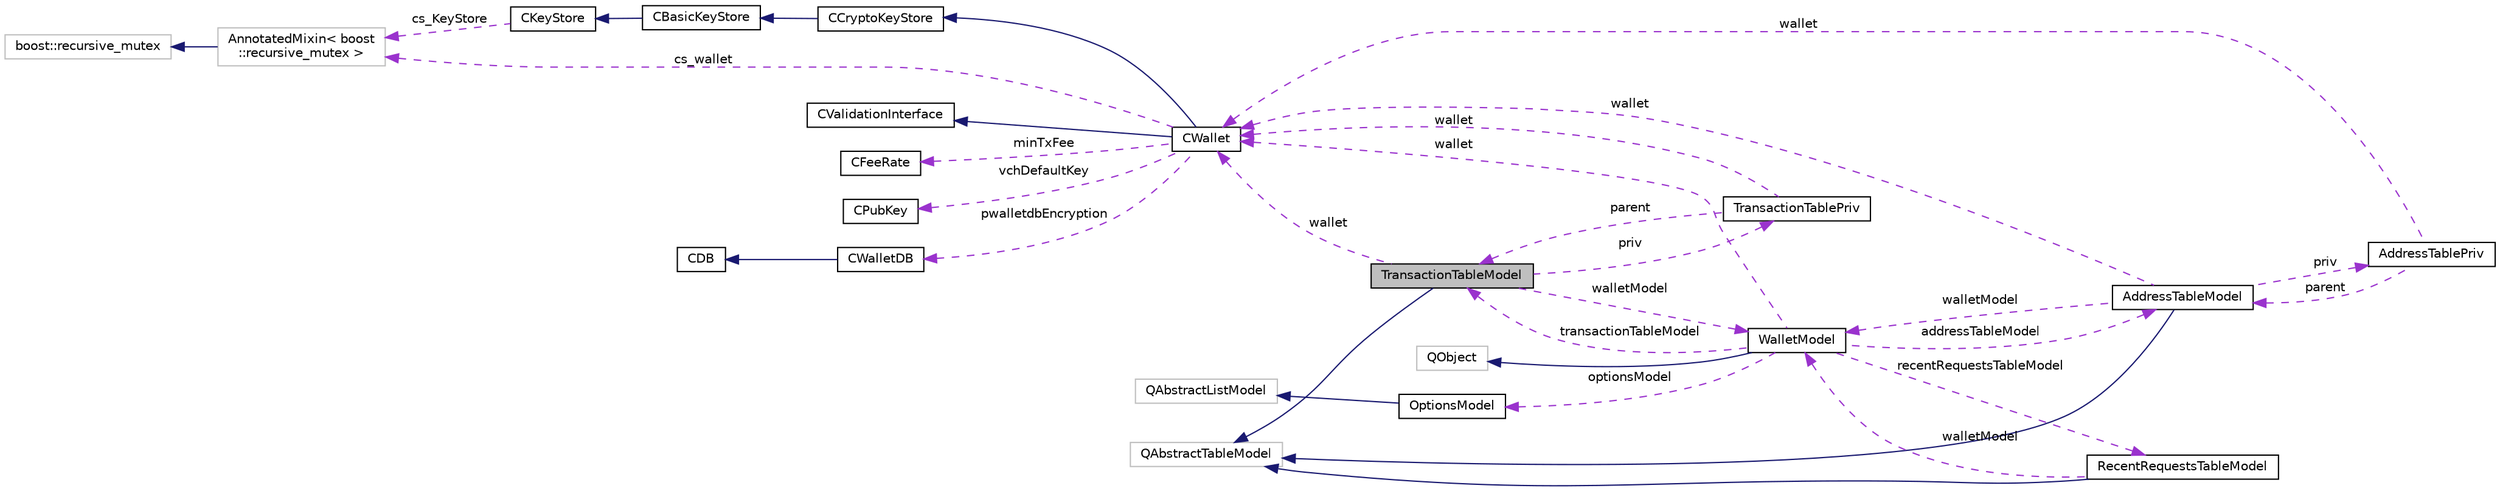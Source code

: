 digraph "TransactionTableModel"
{
  edge [fontname="Helvetica",fontsize="10",labelfontname="Helvetica",labelfontsize="10"];
  node [fontname="Helvetica",fontsize="10",shape=record];
  rankdir="LR";
  Node2 [label="TransactionTableModel",height=0.2,width=0.4,color="black", fillcolor="grey75", style="filled", fontcolor="black"];
  Node3 -> Node2 [dir="back",color="midnightblue",fontsize="10",style="solid",fontname="Helvetica"];
  Node3 [label="QAbstractTableModel",height=0.2,width=0.4,color="grey75", fillcolor="white", style="filled"];
  Node4 -> Node2 [dir="back",color="darkorchid3",fontsize="10",style="dashed",label=" priv" ,fontname="Helvetica"];
  Node4 [label="TransactionTablePriv",height=0.2,width=0.4,color="black", fillcolor="white", style="filled",URL="$class_transaction_table_priv.html"];
  Node2 -> Node4 [dir="back",color="darkorchid3",fontsize="10",style="dashed",label=" parent" ,fontname="Helvetica"];
  Node5 -> Node4 [dir="back",color="darkorchid3",fontsize="10",style="dashed",label=" wallet" ,fontname="Helvetica"];
  Node5 [label="CWallet",height=0.2,width=0.4,color="black", fillcolor="white", style="filled",URL="$class_c_wallet.html",tooltip="A CWallet is an extension of a keystore, which also maintains a set of transactions and balances..."];
  Node6 -> Node5 [dir="back",color="midnightblue",fontsize="10",style="solid",fontname="Helvetica"];
  Node6 [label="CCryptoKeyStore",height=0.2,width=0.4,color="black", fillcolor="white", style="filled",URL="$class_c_crypto_key_store.html",tooltip="Keystore which keeps the private keys encrypted. "];
  Node7 -> Node6 [dir="back",color="midnightblue",fontsize="10",style="solid",fontname="Helvetica"];
  Node7 [label="CBasicKeyStore",height=0.2,width=0.4,color="black", fillcolor="white", style="filled",URL="$class_c_basic_key_store.html",tooltip="Basic key store, that keeps keys in an address->secret map. "];
  Node8 -> Node7 [dir="back",color="midnightblue",fontsize="10",style="solid",fontname="Helvetica"];
  Node8 [label="CKeyStore",height=0.2,width=0.4,color="black", fillcolor="white", style="filled",URL="$class_c_key_store.html",tooltip="A virtual base class for key stores. "];
  Node9 -> Node8 [dir="back",color="darkorchid3",fontsize="10",style="dashed",label=" cs_KeyStore" ,fontname="Helvetica"];
  Node9 [label="AnnotatedMixin\< boost\l::recursive_mutex \>",height=0.2,width=0.4,color="grey75", fillcolor="white", style="filled"];
  Node10 -> Node9 [dir="back",color="midnightblue",fontsize="10",style="solid",fontname="Helvetica"];
  Node10 [label="boost::recursive_mutex",height=0.2,width=0.4,color="grey75", fillcolor="white", style="filled"];
  Node11 -> Node5 [dir="back",color="midnightblue",fontsize="10",style="solid",fontname="Helvetica"];
  Node11 [label="CValidationInterface",height=0.2,width=0.4,color="black", fillcolor="white", style="filled",URL="$class_c_validation_interface.html"];
  Node12 -> Node5 [dir="back",color="darkorchid3",fontsize="10",style="dashed",label=" minTxFee" ,fontname="Helvetica"];
  Node12 [label="CFeeRate",height=0.2,width=0.4,color="black", fillcolor="white", style="filled",URL="$class_c_fee_rate.html",tooltip="Type-safe wrapper class to for fee rates (how much to pay based on transaction size) ..."];
  Node13 -> Node5 [dir="back",color="darkorchid3",fontsize="10",style="dashed",label=" vchDefaultKey" ,fontname="Helvetica"];
  Node13 [label="CPubKey",height=0.2,width=0.4,color="black", fillcolor="white", style="filled",URL="$class_c_pub_key.html",tooltip="An encapsulated public key. "];
  Node9 -> Node5 [dir="back",color="darkorchid3",fontsize="10",style="dashed",label=" cs_wallet" ,fontname="Helvetica"];
  Node14 -> Node5 [dir="back",color="darkorchid3",fontsize="10",style="dashed",label=" pwalletdbEncryption" ,fontname="Helvetica"];
  Node14 [label="CWalletDB",height=0.2,width=0.4,color="black", fillcolor="white", style="filled",URL="$class_c_wallet_d_b.html",tooltip="Access to the wallet database (wallet.dat) "];
  Node15 -> Node14 [dir="back",color="midnightblue",fontsize="10",style="solid",fontname="Helvetica"];
  Node15 [label="CDB",height=0.2,width=0.4,color="black", fillcolor="white", style="filled",URL="$class_c_d_b.html",tooltip="RAII class that provides access to a Berkeley database. "];
  Node16 -> Node2 [dir="back",color="darkorchid3",fontsize="10",style="dashed",label=" walletModel" ,fontname="Helvetica"];
  Node16 [label="WalletModel",height=0.2,width=0.4,color="black", fillcolor="white", style="filled",URL="$class_wallet_model.html",tooltip="Interface to Bitcoin wallet from Qt view code. "];
  Node17 -> Node16 [dir="back",color="midnightblue",fontsize="10",style="solid",fontname="Helvetica"];
  Node17 [label="QObject",height=0.2,width=0.4,color="grey75", fillcolor="white", style="filled"];
  Node2 -> Node16 [dir="back",color="darkorchid3",fontsize="10",style="dashed",label=" transactionTableModel" ,fontname="Helvetica"];
  Node18 -> Node16 [dir="back",color="darkorchid3",fontsize="10",style="dashed",label=" addressTableModel" ,fontname="Helvetica"];
  Node18 [label="AddressTableModel",height=0.2,width=0.4,color="black", fillcolor="white", style="filled",URL="$class_address_table_model.html",tooltip="Qt model of the address book in the core. "];
  Node3 -> Node18 [dir="back",color="midnightblue",fontsize="10",style="solid",fontname="Helvetica"];
  Node19 -> Node18 [dir="back",color="darkorchid3",fontsize="10",style="dashed",label=" priv" ,fontname="Helvetica"];
  Node19 [label="AddressTablePriv",height=0.2,width=0.4,color="black", fillcolor="white", style="filled",URL="$class_address_table_priv.html"];
  Node18 -> Node19 [dir="back",color="darkorchid3",fontsize="10",style="dashed",label=" parent" ,fontname="Helvetica"];
  Node5 -> Node19 [dir="back",color="darkorchid3",fontsize="10",style="dashed",label=" wallet" ,fontname="Helvetica"];
  Node16 -> Node18 [dir="back",color="darkorchid3",fontsize="10",style="dashed",label=" walletModel" ,fontname="Helvetica"];
  Node5 -> Node18 [dir="back",color="darkorchid3",fontsize="10",style="dashed",label=" wallet" ,fontname="Helvetica"];
  Node20 -> Node16 [dir="back",color="darkorchid3",fontsize="10",style="dashed",label=" recentRequestsTableModel" ,fontname="Helvetica"];
  Node20 [label="RecentRequestsTableModel",height=0.2,width=0.4,color="black", fillcolor="white", style="filled",URL="$class_recent_requests_table_model.html",tooltip="Model for list of recently generated payment requests / divx: URIs. "];
  Node3 -> Node20 [dir="back",color="midnightblue",fontsize="10",style="solid",fontname="Helvetica"];
  Node16 -> Node20 [dir="back",color="darkorchid3",fontsize="10",style="dashed",label=" walletModel" ,fontname="Helvetica"];
  Node21 -> Node16 [dir="back",color="darkorchid3",fontsize="10",style="dashed",label=" optionsModel" ,fontname="Helvetica"];
  Node21 [label="OptionsModel",height=0.2,width=0.4,color="black", fillcolor="white", style="filled",URL="$class_options_model.html",tooltip="Interface from Qt to configuration data structure for Bitcoin client. "];
  Node22 -> Node21 [dir="back",color="midnightblue",fontsize="10",style="solid",fontname="Helvetica"];
  Node22 [label="QAbstractListModel",height=0.2,width=0.4,color="grey75", fillcolor="white", style="filled"];
  Node5 -> Node16 [dir="back",color="darkorchid3",fontsize="10",style="dashed",label=" wallet" ,fontname="Helvetica"];
  Node5 -> Node2 [dir="back",color="darkorchid3",fontsize="10",style="dashed",label=" wallet" ,fontname="Helvetica"];
}
